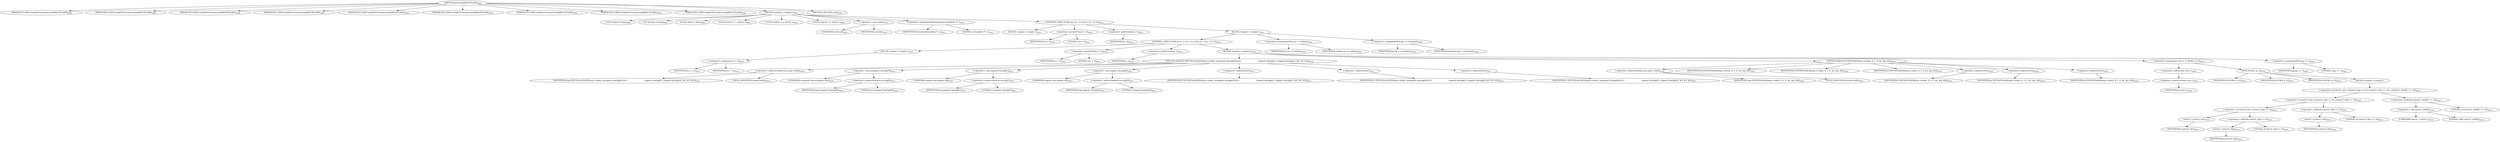 digraph "putcontig8bitCIELab8" {  
"55118" [label = <(METHOD,putcontig8bitCIELab8)<SUB>2006</SUB>> ]
"55119" [label = <(PARAM,DECLAREContigPutFunc(putcontig8bitCIELab8))<SUB>2006</SUB>> ]
"55120" [label = <(PARAM,DECLAREContigPutFunc(putcontig8bitCIELab8))<SUB>2006</SUB>> ]
"55121" [label = <(PARAM,DECLAREContigPutFunc(putcontig8bitCIELab8))<SUB>2006</SUB>> ]
"55122" [label = <(PARAM,DECLAREContigPutFunc(putcontig8bitCIELab8))<SUB>2006</SUB>> ]
"55123" [label = <(PARAM,DECLAREContigPutFunc(putcontig8bitCIELab8))<SUB>2006</SUB>> ]
"55124" [label = <(PARAM,DECLAREContigPutFunc(putcontig8bitCIELab8))<SUB>2006</SUB>> ]
"55125" [label = <(PARAM,DECLAREContigPutFunc(putcontig8bitCIELab8))<SUB>2006</SUB>> ]
"55126" [label = <(PARAM,DECLAREContigPutFunc(putcontig8bitCIELab8))<SUB>2006</SUB>> ]
"55127" [label = <(PARAM,DECLAREContigPutFunc(putcontig8bitCIELab8))<SUB>2006</SUB>> ]
"55128" [label = <(BLOCK,&lt;empty&gt;,&lt;empty&gt;)<SUB>2007</SUB>> ]
"55129" [label = <(LOCAL,float X: float)<SUB>2008</SUB>> ]
"55130" [label = <(LOCAL,float Y: float)<SUB>2008</SUB>> ]
"55131" [label = <(LOCAL,float Z: float)<SUB>2008</SUB>> ]
"55132" [label = <(LOCAL,uint32_t r: uint32_t)<SUB>2009</SUB>> ]
"55133" [label = <(LOCAL,uint32_t g: uint32_t)<SUB>2009</SUB>> ]
"55134" [label = <(LOCAL,uint32_t b: uint32_t)<SUB>2009</SUB>> ]
"55135" [label = <(&lt;operator&gt;.cast,(void)y)<SUB>2010</SUB>> ]
"55136" [label = <(UNKNOWN,void,void)<SUB>2010</SUB>> ]
"55137" [label = <(IDENTIFIER,y,(void)y)<SUB>2010</SUB>> ]
"55138" [label = <(&lt;operator&gt;.assignmentMultiplication,fromskew *= 3)<SUB>2011</SUB>> ]
"55139" [label = <(IDENTIFIER,fromskew,fromskew *= 3)<SUB>2011</SUB>> ]
"55140" [label = <(LITERAL,3,fromskew *= 3)<SUB>2011</SUB>> ]
"55141" [label = <(CONTROL_STRUCTURE,for (;h &gt; 0;--h),for (;h &gt; 0;--h))<SUB>2012</SUB>> ]
"55142" [label = <(BLOCK,&lt;empty&gt;,&lt;empty&gt;)<SUB>2012</SUB>> ]
"55143" [label = <(&lt;operator&gt;.greaterThan,h &gt; 0)<SUB>2012</SUB>> ]
"55144" [label = <(IDENTIFIER,h,h &gt; 0)<SUB>2012</SUB>> ]
"55145" [label = <(LITERAL,0,h &gt; 0)<SUB>2012</SUB>> ]
"55146" [label = <(&lt;operator&gt;.preDecrement,--h)<SUB>2012</SUB>> ]
"55147" [label = <(IDENTIFIER,h,--h)<SUB>2012</SUB>> ]
"55148" [label = <(BLOCK,&lt;empty&gt;,&lt;empty&gt;)<SUB>2013</SUB>> ]
"55149" [label = <(CONTROL_STRUCTURE,for (x = w;x &gt; 0;--x),for (x = w;x &gt; 0;--x))<SUB>2014</SUB>> ]
"55150" [label = <(BLOCK,&lt;empty&gt;,&lt;empty&gt;)<SUB>2014</SUB>> ]
"55151" [label = <(&lt;operator&gt;.assignment,x = w)<SUB>2014</SUB>> ]
"55152" [label = <(IDENTIFIER,x,x = w)<SUB>2014</SUB>> ]
"55153" [label = <(IDENTIFIER,w,x = w)<SUB>2014</SUB>> ]
"55154" [label = <(&lt;operator&gt;.greaterThan,x &gt; 0)<SUB>2014</SUB>> ]
"55155" [label = <(IDENTIFIER,x,x &gt; 0)<SUB>2014</SUB>> ]
"55156" [label = <(LITERAL,0,x &gt; 0)<SUB>2014</SUB>> ]
"55157" [label = <(&lt;operator&gt;.preDecrement,--x)<SUB>2014</SUB>> ]
"55158" [label = <(IDENTIFIER,x,--x)<SUB>2014</SUB>> ]
"55159" [label = <(BLOCK,&lt;empty&gt;,&lt;empty&gt;)<SUB>2015</SUB>> ]
"55160" [label = <(TIFFCIELabToXYZ,TIFFCIELabToXYZ(img-&gt;cielab, (unsigned char)pp[0],\012                            (signed char)pp[1], (signed char)pp[2], &amp;X, &amp;Y, &amp;Z))<SUB>2016</SUB>> ]
"55161" [label = <(&lt;operator&gt;.indirectFieldAccess,img-&gt;cielab)<SUB>2016</SUB>> ]
"55162" [label = <(IDENTIFIER,img,TIFFCIELabToXYZ(img-&gt;cielab, (unsigned char)pp[0],\012                            (signed char)pp[1], (signed char)pp[2], &amp;X, &amp;Y, &amp;Z))<SUB>2016</SUB>> ]
"55163" [label = <(FIELD_IDENTIFIER,cielab,cielab)<SUB>2016</SUB>> ]
"55164" [label = <(&lt;operator&gt;.cast,(unsigned char)pp[0])<SUB>2016</SUB>> ]
"55165" [label = <(UNKNOWN,unsigned char,unsigned char)<SUB>2016</SUB>> ]
"55166" [label = <(&lt;operator&gt;.indirectIndexAccess,pp[0])<SUB>2016</SUB>> ]
"55167" [label = <(IDENTIFIER,pp,(unsigned char)pp[0])<SUB>2016</SUB>> ]
"55168" [label = <(LITERAL,0,(unsigned char)pp[0])<SUB>2016</SUB>> ]
"55169" [label = <(&lt;operator&gt;.cast,(signed char)pp[1])<SUB>2017</SUB>> ]
"55170" [label = <(UNKNOWN,signed char,signed char)<SUB>2017</SUB>> ]
"55171" [label = <(&lt;operator&gt;.indirectIndexAccess,pp[1])<SUB>2017</SUB>> ]
"55172" [label = <(IDENTIFIER,pp,(signed char)pp[1])<SUB>2017</SUB>> ]
"55173" [label = <(LITERAL,1,(signed char)pp[1])<SUB>2017</SUB>> ]
"55174" [label = <(&lt;operator&gt;.cast,(signed char)pp[2])<SUB>2017</SUB>> ]
"55175" [label = <(UNKNOWN,signed char,signed char)<SUB>2017</SUB>> ]
"55176" [label = <(&lt;operator&gt;.indirectIndexAccess,pp[2])<SUB>2017</SUB>> ]
"55177" [label = <(IDENTIFIER,pp,(signed char)pp[2])<SUB>2017</SUB>> ]
"55178" [label = <(LITERAL,2,(signed char)pp[2])<SUB>2017</SUB>> ]
"55179" [label = <(&lt;operator&gt;.addressOf,&amp;X)<SUB>2017</SUB>> ]
"55180" [label = <(IDENTIFIER,X,TIFFCIELabToXYZ(img-&gt;cielab, (unsigned char)pp[0],\012                            (signed char)pp[1], (signed char)pp[2], &amp;X, &amp;Y, &amp;Z))<SUB>2017</SUB>> ]
"55181" [label = <(&lt;operator&gt;.addressOf,&amp;Y)<SUB>2017</SUB>> ]
"55182" [label = <(IDENTIFIER,Y,TIFFCIELabToXYZ(img-&gt;cielab, (unsigned char)pp[0],\012                            (signed char)pp[1], (signed char)pp[2], &amp;X, &amp;Y, &amp;Z))<SUB>2017</SUB>> ]
"55183" [label = <(&lt;operator&gt;.addressOf,&amp;Z)<SUB>2017</SUB>> ]
"55184" [label = <(IDENTIFIER,Z,TIFFCIELabToXYZ(img-&gt;cielab, (unsigned char)pp[0],\012                            (signed char)pp[1], (signed char)pp[2], &amp;X, &amp;Y, &amp;Z))<SUB>2017</SUB>> ]
"55185" [label = <(TIFFXYZToRGB,TIFFXYZToRGB(img-&gt;cielab, X, Y, Z, &amp;r, &amp;g, &amp;b))<SUB>2018</SUB>> ]
"55186" [label = <(&lt;operator&gt;.indirectFieldAccess,img-&gt;cielab)<SUB>2018</SUB>> ]
"55187" [label = <(IDENTIFIER,img,TIFFXYZToRGB(img-&gt;cielab, X, Y, Z, &amp;r, &amp;g, &amp;b))<SUB>2018</SUB>> ]
"55188" [label = <(FIELD_IDENTIFIER,cielab,cielab)<SUB>2018</SUB>> ]
"55189" [label = <(IDENTIFIER,X,TIFFXYZToRGB(img-&gt;cielab, X, Y, Z, &amp;r, &amp;g, &amp;b))<SUB>2018</SUB>> ]
"55190" [label = <(IDENTIFIER,Y,TIFFXYZToRGB(img-&gt;cielab, X, Y, Z, &amp;r, &amp;g, &amp;b))<SUB>2018</SUB>> ]
"55191" [label = <(IDENTIFIER,Z,TIFFXYZToRGB(img-&gt;cielab, X, Y, Z, &amp;r, &amp;g, &amp;b))<SUB>2018</SUB>> ]
"55192" [label = <(&lt;operator&gt;.addressOf,&amp;r)<SUB>2018</SUB>> ]
"55193" [label = <(IDENTIFIER,r,TIFFXYZToRGB(img-&gt;cielab, X, Y, Z, &amp;r, &amp;g, &amp;b))<SUB>2018</SUB>> ]
"55194" [label = <(&lt;operator&gt;.addressOf,&amp;g)<SUB>2018</SUB>> ]
"55195" [label = <(IDENTIFIER,g,TIFFXYZToRGB(img-&gt;cielab, X, Y, Z, &amp;r, &amp;g, &amp;b))<SUB>2018</SUB>> ]
"55196" [label = <(&lt;operator&gt;.addressOf,&amp;b)<SUB>2018</SUB>> ]
"55197" [label = <(IDENTIFIER,b,TIFFXYZToRGB(img-&gt;cielab, X, Y, Z, &amp;r, &amp;g, &amp;b))<SUB>2018</SUB>> ]
"55198" [label = <(&lt;operator&gt;.assignment,*cp++ = PACK(r, g, b))<SUB>2019</SUB>> ]
"55199" [label = <(&lt;operator&gt;.indirection,*cp++)<SUB>2019</SUB>> ]
"55200" [label = <(&lt;operator&gt;.postIncrement,cp++)<SUB>2019</SUB>> ]
"55201" [label = <(IDENTIFIER,cp,cp++)<SUB>2019</SUB>> ]
"55202" [label = <(PACK,PACK(r, g, b))<SUB>2019</SUB>> ]
"55203" [label = <(IDENTIFIER,r,PACK(r, g, b))<SUB>2019</SUB>> ]
"55204" [label = <(IDENTIFIER,g,PACK(r, g, b))<SUB>2019</SUB>> ]
"55205" [label = <(IDENTIFIER,b,PACK(r, g, b))<SUB>2019</SUB>> ]
"55206" [label = <(BLOCK,&lt;empty&gt;,&lt;empty&gt;)> ]
"55207" [label = <(&lt;operator&gt;.or,(uint32_t)(r) | ((uint32_t)(g) &lt;&lt; 8) | ((uint32_t)(b) &lt;&lt; 16) | (((uint32_t)0xffL) &lt;&lt; 24))<SUB>2019</SUB>> ]
"55208" [label = <(&lt;operator&gt;.or,(uint32_t)(r) | ((uint32_t)(g) &lt;&lt; 8) | ((uint32_t)(b) &lt;&lt; 16))<SUB>2019</SUB>> ]
"55209" [label = <(&lt;operator&gt;.or,(uint32_t)(r) | ((uint32_t)(g) &lt;&lt; 8))<SUB>2019</SUB>> ]
"55210" [label = <(uint32_t,(uint32_t)(r))<SUB>2019</SUB>> ]
"55211" [label = <(IDENTIFIER,r,(uint32_t)(r))<SUB>2019</SUB>> ]
"55212" [label = <(&lt;operator&gt;.shiftLeft,(uint32_t)(g) &lt;&lt; 8)<SUB>2019</SUB>> ]
"55213" [label = <(uint32_t,(uint32_t)(g))<SUB>2019</SUB>> ]
"55214" [label = <(IDENTIFIER,g,(uint32_t)(g))<SUB>2019</SUB>> ]
"55215" [label = <(LITERAL,8,(uint32_t)(g) &lt;&lt; 8)<SUB>2019</SUB>> ]
"55216" [label = <(&lt;operator&gt;.shiftLeft,(uint32_t)(b) &lt;&lt; 16)<SUB>2019</SUB>> ]
"55217" [label = <(uint32_t,(uint32_t)(b))<SUB>2019</SUB>> ]
"55218" [label = <(IDENTIFIER,b,(uint32_t)(b))<SUB>2019</SUB>> ]
"55219" [label = <(LITERAL,16,(uint32_t)(b) &lt;&lt; 16)<SUB>2019</SUB>> ]
"55220" [label = <(&lt;operator&gt;.shiftLeft,((uint32_t)0xffL) &lt;&lt; 24)<SUB>2019</SUB>> ]
"55221" [label = <(&lt;operator&gt;.cast,(uint32_t)0xffL)<SUB>2019</SUB>> ]
"55222" [label = <(UNKNOWN,uint32_t,uint32_t)<SUB>2019</SUB>> ]
"55223" [label = <(LITERAL,0xffL,(uint32_t)0xffL)<SUB>2019</SUB>> ]
"55224" [label = <(LITERAL,24,((uint32_t)0xffL) &lt;&lt; 24)<SUB>2019</SUB>> ]
"55225" [label = <(&lt;operator&gt;.assignmentPlus,pp += 3)<SUB>2020</SUB>> ]
"55226" [label = <(IDENTIFIER,pp,pp += 3)<SUB>2020</SUB>> ]
"55227" [label = <(LITERAL,3,pp += 3)<SUB>2020</SUB>> ]
"55228" [label = <(&lt;operator&gt;.assignmentPlus,cp += toskew)<SUB>2022</SUB>> ]
"55229" [label = <(IDENTIFIER,cp,cp += toskew)<SUB>2022</SUB>> ]
"55230" [label = <(IDENTIFIER,toskew,cp += toskew)<SUB>2022</SUB>> ]
"55231" [label = <(&lt;operator&gt;.assignmentPlus,pp += fromskew)<SUB>2023</SUB>> ]
"55232" [label = <(IDENTIFIER,pp,pp += fromskew)<SUB>2023</SUB>> ]
"55233" [label = <(IDENTIFIER,fromskew,pp += fromskew)<SUB>2023</SUB>> ]
"55234" [label = <(METHOD_RETURN,void)<SUB>2006</SUB>> ]
  "55118" -> "55119" 
  "55118" -> "55120" 
  "55118" -> "55121" 
  "55118" -> "55122" 
  "55118" -> "55123" 
  "55118" -> "55124" 
  "55118" -> "55125" 
  "55118" -> "55126" 
  "55118" -> "55127" 
  "55118" -> "55128" 
  "55118" -> "55234" 
  "55128" -> "55129" 
  "55128" -> "55130" 
  "55128" -> "55131" 
  "55128" -> "55132" 
  "55128" -> "55133" 
  "55128" -> "55134" 
  "55128" -> "55135" 
  "55128" -> "55138" 
  "55128" -> "55141" 
  "55135" -> "55136" 
  "55135" -> "55137" 
  "55138" -> "55139" 
  "55138" -> "55140" 
  "55141" -> "55142" 
  "55141" -> "55143" 
  "55141" -> "55146" 
  "55141" -> "55148" 
  "55143" -> "55144" 
  "55143" -> "55145" 
  "55146" -> "55147" 
  "55148" -> "55149" 
  "55148" -> "55228" 
  "55148" -> "55231" 
  "55149" -> "55150" 
  "55149" -> "55154" 
  "55149" -> "55157" 
  "55149" -> "55159" 
  "55150" -> "55151" 
  "55151" -> "55152" 
  "55151" -> "55153" 
  "55154" -> "55155" 
  "55154" -> "55156" 
  "55157" -> "55158" 
  "55159" -> "55160" 
  "55159" -> "55185" 
  "55159" -> "55198" 
  "55159" -> "55225" 
  "55160" -> "55161" 
  "55160" -> "55164" 
  "55160" -> "55169" 
  "55160" -> "55174" 
  "55160" -> "55179" 
  "55160" -> "55181" 
  "55160" -> "55183" 
  "55161" -> "55162" 
  "55161" -> "55163" 
  "55164" -> "55165" 
  "55164" -> "55166" 
  "55166" -> "55167" 
  "55166" -> "55168" 
  "55169" -> "55170" 
  "55169" -> "55171" 
  "55171" -> "55172" 
  "55171" -> "55173" 
  "55174" -> "55175" 
  "55174" -> "55176" 
  "55176" -> "55177" 
  "55176" -> "55178" 
  "55179" -> "55180" 
  "55181" -> "55182" 
  "55183" -> "55184" 
  "55185" -> "55186" 
  "55185" -> "55189" 
  "55185" -> "55190" 
  "55185" -> "55191" 
  "55185" -> "55192" 
  "55185" -> "55194" 
  "55185" -> "55196" 
  "55186" -> "55187" 
  "55186" -> "55188" 
  "55192" -> "55193" 
  "55194" -> "55195" 
  "55196" -> "55197" 
  "55198" -> "55199" 
  "55198" -> "55202" 
  "55199" -> "55200" 
  "55200" -> "55201" 
  "55202" -> "55203" 
  "55202" -> "55204" 
  "55202" -> "55205" 
  "55202" -> "55206" 
  "55206" -> "55207" 
  "55207" -> "55208" 
  "55207" -> "55220" 
  "55208" -> "55209" 
  "55208" -> "55216" 
  "55209" -> "55210" 
  "55209" -> "55212" 
  "55210" -> "55211" 
  "55212" -> "55213" 
  "55212" -> "55215" 
  "55213" -> "55214" 
  "55216" -> "55217" 
  "55216" -> "55219" 
  "55217" -> "55218" 
  "55220" -> "55221" 
  "55220" -> "55224" 
  "55221" -> "55222" 
  "55221" -> "55223" 
  "55225" -> "55226" 
  "55225" -> "55227" 
  "55228" -> "55229" 
  "55228" -> "55230" 
  "55231" -> "55232" 
  "55231" -> "55233" 
}

